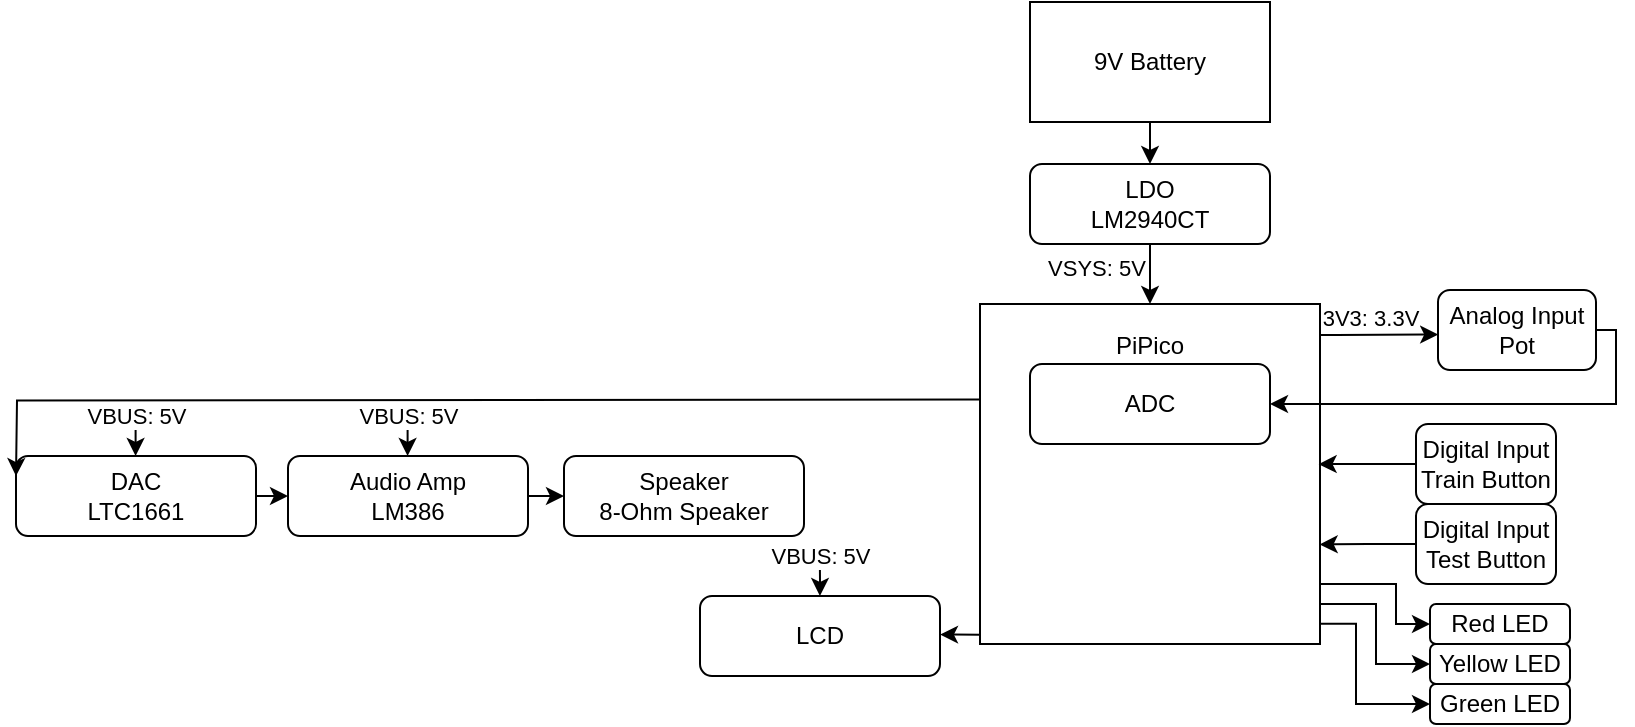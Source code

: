 <mxfile version="24.2.1" type="device">
  <diagram id="C5RBs43oDa-KdzZeNtuy" name="Page-1">
    <mxGraphModel dx="1243" dy="608" grid="1" gridSize="10" guides="1" tooltips="1" connect="1" arrows="1" fold="1" page="1" pageScale="1" pageWidth="827" pageHeight="1169" math="0" shadow="0">
      <root>
        <mxCell id="WIyWlLk6GJQsqaUBKTNV-0" />
        <mxCell id="WIyWlLk6GJQsqaUBKTNV-1" parent="WIyWlLk6GJQsqaUBKTNV-0" />
        <mxCell id="nJKY02e4JwngIPeF-dUT-49" style="edgeStyle=orthogonalEdgeStyle;rounded=0;orthogonalLoop=1;jettySize=auto;html=1;exitX=1;exitY=0.5;exitDx=0;exitDy=0;entryX=0;entryY=0.5;entryDx=0;entryDy=0;" parent="WIyWlLk6GJQsqaUBKTNV-1" source="WIyWlLk6GJQsqaUBKTNV-7" target="nJKY02e4JwngIPeF-dUT-2" edge="1">
          <mxGeometry relative="1" as="geometry" />
        </mxCell>
        <mxCell id="WIyWlLk6GJQsqaUBKTNV-7" value="DAC&lt;div&gt;LTC1661&lt;/div&gt;" style="rounded=1;whiteSpace=wrap;html=1;fontSize=12;glass=0;strokeWidth=1;shadow=0;" parent="WIyWlLk6GJQsqaUBKTNV-1" vertex="1">
          <mxGeometry x="20" y="466" width="120" height="40" as="geometry" />
        </mxCell>
        <mxCell id="nJKY02e4JwngIPeF-dUT-23" style="edgeStyle=orthogonalEdgeStyle;rounded=0;orthogonalLoop=1;jettySize=auto;html=1;exitX=0;exitY=0.34;exitDx=0;exitDy=0;entryX=0;entryY=0.5;entryDx=0;entryDy=0;exitPerimeter=0;" parent="WIyWlLk6GJQsqaUBKTNV-1" edge="1">
          <mxGeometry relative="1" as="geometry">
            <mxPoint x="502" y="437.8" as="sourcePoint" />
            <mxPoint x="20" y="476.0" as="targetPoint" />
          </mxGeometry>
        </mxCell>
        <mxCell id="nJKY02e4JwngIPeF-dUT-1" value="PiPico&lt;div&gt;&lt;br&gt;&lt;/div&gt;&lt;div&gt;&lt;br&gt;&lt;/div&gt;&lt;div&gt;&lt;br&gt;&lt;/div&gt;&lt;div&gt;&lt;br&gt;&lt;/div&gt;&lt;div&gt;&lt;br&gt;&lt;/div&gt;&lt;div&gt;&lt;br&gt;&lt;/div&gt;&lt;div&gt;&lt;br&gt;&lt;/div&gt;&lt;div&gt;&lt;br&gt;&lt;/div&gt;&lt;div&gt;&lt;br&gt;&lt;/div&gt;" style="whiteSpace=wrap;html=1;aspect=fixed;" parent="WIyWlLk6GJQsqaUBKTNV-1" vertex="1">
          <mxGeometry x="502" y="390" width="170" height="170" as="geometry" />
        </mxCell>
        <mxCell id="nJKY02e4JwngIPeF-dUT-51" style="edgeStyle=orthogonalEdgeStyle;rounded=0;orthogonalLoop=1;jettySize=auto;html=1;exitX=1;exitY=0.5;exitDx=0;exitDy=0;entryX=0;entryY=0.5;entryDx=0;entryDy=0;" parent="WIyWlLk6GJQsqaUBKTNV-1" source="nJKY02e4JwngIPeF-dUT-2" target="nJKY02e4JwngIPeF-dUT-20" edge="1">
          <mxGeometry relative="1" as="geometry" />
        </mxCell>
        <mxCell id="nJKY02e4JwngIPeF-dUT-2" value="Audio Amp&lt;div&gt;LM386&lt;/div&gt;" style="rounded=1;whiteSpace=wrap;html=1;fontSize=12;glass=0;strokeWidth=1;shadow=0;" parent="WIyWlLk6GJQsqaUBKTNV-1" vertex="1">
          <mxGeometry x="156" y="466" width="120" height="40" as="geometry" />
        </mxCell>
        <mxCell id="nJKY02e4JwngIPeF-dUT-6" value="ADC" style="rounded=1;whiteSpace=wrap;html=1;fontSize=12;glass=0;strokeWidth=1;shadow=0;" parent="WIyWlLk6GJQsqaUBKTNV-1" vertex="1">
          <mxGeometry x="527" y="420" width="120" height="40" as="geometry" />
        </mxCell>
        <mxCell id="nJKY02e4JwngIPeF-dUT-13" value="Red LED" style="rounded=1;whiteSpace=wrap;html=1;fontSize=12;glass=0;strokeWidth=1;shadow=0;" parent="WIyWlLk6GJQsqaUBKTNV-1" vertex="1">
          <mxGeometry x="727" y="540" width="70" height="20" as="geometry" />
        </mxCell>
        <mxCell id="nJKY02e4JwngIPeF-dUT-14" value="Yellow LED" style="rounded=1;whiteSpace=wrap;html=1;fontSize=12;glass=0;strokeWidth=1;shadow=0;" parent="WIyWlLk6GJQsqaUBKTNV-1" vertex="1">
          <mxGeometry x="727" y="560" width="70" height="20" as="geometry" />
        </mxCell>
        <mxCell id="nJKY02e4JwngIPeF-dUT-15" value="Green LED" style="rounded=1;whiteSpace=wrap;html=1;fontSize=12;glass=0;strokeWidth=1;shadow=0;" parent="WIyWlLk6GJQsqaUBKTNV-1" vertex="1">
          <mxGeometry x="727" y="580" width="70" height="20" as="geometry" />
        </mxCell>
        <mxCell id="nJKY02e4JwngIPeF-dUT-20" value="Speaker&lt;div&gt;8-Ohm Speaker&lt;/div&gt;" style="rounded=1;whiteSpace=wrap;html=1;fontSize=12;glass=0;strokeWidth=1;shadow=0;" parent="WIyWlLk6GJQsqaUBKTNV-1" vertex="1">
          <mxGeometry x="294" y="466" width="120" height="40" as="geometry" />
        </mxCell>
        <mxCell id="nJKY02e4JwngIPeF-dUT-29" style="edgeStyle=orthogonalEdgeStyle;rounded=0;orthogonalLoop=1;jettySize=auto;html=1;exitX=1;exitY=0.5;exitDx=0;exitDy=0;entryX=0;entryY=0.5;entryDx=0;entryDy=0;" parent="WIyWlLk6GJQsqaUBKTNV-1" target="nJKY02e4JwngIPeF-dUT-13" edge="1">
          <mxGeometry relative="1" as="geometry">
            <mxPoint x="672" y="508.9" as="sourcePoint" />
            <mxPoint x="727" y="549" as="targetPoint" />
            <Array as="points">
              <mxPoint x="672" y="530" />
              <mxPoint x="710" y="530" />
              <mxPoint x="710" y="550" />
            </Array>
          </mxGeometry>
        </mxCell>
        <mxCell id="nJKY02e4JwngIPeF-dUT-30" style="edgeStyle=orthogonalEdgeStyle;rounded=0;orthogonalLoop=1;jettySize=auto;html=1;exitX=1;exitY=0.5;exitDx=0;exitDy=0;entryX=0;entryY=0.5;entryDx=0;entryDy=0;" parent="WIyWlLk6GJQsqaUBKTNV-1" target="nJKY02e4JwngIPeF-dUT-14" edge="1">
          <mxGeometry relative="1" as="geometry">
            <mxPoint x="672" y="529.9" as="sourcePoint" />
            <mxPoint x="692" y="529.9" as="targetPoint" />
            <Array as="points">
              <mxPoint x="672" y="540" />
              <mxPoint x="700" y="540" />
              <mxPoint x="700" y="570" />
            </Array>
          </mxGeometry>
        </mxCell>
        <mxCell id="nJKY02e4JwngIPeF-dUT-31" style="edgeStyle=orthogonalEdgeStyle;rounded=0;orthogonalLoop=1;jettySize=auto;html=1;exitX=1;exitY=0.5;exitDx=0;exitDy=0;entryX=0;entryY=0.5;entryDx=0;entryDy=0;" parent="WIyWlLk6GJQsqaUBKTNV-1" edge="1">
          <mxGeometry relative="1" as="geometry">
            <mxPoint x="672" y="549.9" as="sourcePoint" />
            <mxPoint x="727" y="590" as="targetPoint" />
            <Array as="points">
              <mxPoint x="690" y="550" />
              <mxPoint x="690" y="590" />
            </Array>
          </mxGeometry>
        </mxCell>
        <mxCell id="KX2RfCtQ7yN-ATfajkNe-5" style="edgeStyle=orthogonalEdgeStyle;rounded=0;orthogonalLoop=1;jettySize=auto;html=1;exitX=1;exitY=0.5;exitDx=0;exitDy=0;entryX=1;entryY=0.5;entryDx=0;entryDy=0;" edge="1" parent="WIyWlLk6GJQsqaUBKTNV-1" source="nJKY02e4JwngIPeF-dUT-35" target="nJKY02e4JwngIPeF-dUT-6">
          <mxGeometry relative="1" as="geometry">
            <Array as="points">
              <mxPoint x="820" y="403" />
              <mxPoint x="820" y="440" />
            </Array>
          </mxGeometry>
        </mxCell>
        <mxCell id="nJKY02e4JwngIPeF-dUT-35" value="&lt;div&gt;Analog Input&lt;/div&gt;Pot" style="rounded=1;whiteSpace=wrap;html=1;fontSize=12;glass=0;strokeWidth=1;shadow=0;" parent="WIyWlLk6GJQsqaUBKTNV-1" vertex="1">
          <mxGeometry x="731" y="383" width="79" height="40" as="geometry" />
        </mxCell>
        <mxCell id="nJKY02e4JwngIPeF-dUT-42" style="edgeStyle=orthogonalEdgeStyle;rounded=0;orthogonalLoop=1;jettySize=auto;html=1;entryX=0.5;entryY=0;entryDx=0;entryDy=0;" parent="WIyWlLk6GJQsqaUBKTNV-1" source="nJKY02e4JwngIPeF-dUT-37" target="nJKY02e4JwngIPeF-dUT-38" edge="1">
          <mxGeometry relative="1" as="geometry" />
        </mxCell>
        <mxCell id="nJKY02e4JwngIPeF-dUT-37" value="9V Battery" style="rounded=0;whiteSpace=wrap;html=1;" parent="WIyWlLk6GJQsqaUBKTNV-1" vertex="1">
          <mxGeometry x="527" y="239" width="120" height="60" as="geometry" />
        </mxCell>
        <mxCell id="nJKY02e4JwngIPeF-dUT-43" style="edgeStyle=orthogonalEdgeStyle;rounded=0;orthogonalLoop=1;jettySize=auto;html=1;exitX=0.5;exitY=1;exitDx=0;exitDy=0;entryX=0.5;entryY=0;entryDx=0;entryDy=0;" parent="WIyWlLk6GJQsqaUBKTNV-1" source="nJKY02e4JwngIPeF-dUT-38" target="nJKY02e4JwngIPeF-dUT-1" edge="1">
          <mxGeometry relative="1" as="geometry" />
        </mxCell>
        <mxCell id="nJKY02e4JwngIPeF-dUT-66" value="VSYS: 5V" style="edgeLabel;html=1;align=center;verticalAlign=middle;resizable=0;points=[];" parent="nJKY02e4JwngIPeF-dUT-43" vertex="1" connectable="0">
          <mxGeometry x="-0.238" relative="1" as="geometry">
            <mxPoint x="-27" as="offset" />
          </mxGeometry>
        </mxCell>
        <mxCell id="nJKY02e4JwngIPeF-dUT-38" value="LDO&lt;div&gt;LM2940CT&lt;/div&gt;" style="rounded=1;whiteSpace=wrap;html=1;fontSize=12;glass=0;strokeWidth=1;shadow=0;" parent="WIyWlLk6GJQsqaUBKTNV-1" vertex="1">
          <mxGeometry x="527" y="320" width="120" height="40" as="geometry" />
        </mxCell>
        <mxCell id="nJKY02e4JwngIPeF-dUT-56" style="edgeStyle=orthogonalEdgeStyle;rounded=0;orthogonalLoop=1;jettySize=auto;html=1;entryX=0.001;entryY=0.556;entryDx=0;entryDy=0;entryPerimeter=0;exitX=0.999;exitY=0.091;exitDx=0;exitDy=0;exitPerimeter=0;" parent="WIyWlLk6GJQsqaUBKTNV-1" target="nJKY02e4JwngIPeF-dUT-35" edge="1" source="nJKY02e4JwngIPeF-dUT-1">
          <mxGeometry relative="1" as="geometry">
            <mxPoint x="680" y="410" as="sourcePoint" />
            <mxPoint x="816.57" y="368.11" as="targetPoint" />
            <Array as="points">
              <mxPoint x="680" y="406" />
            </Array>
          </mxGeometry>
        </mxCell>
        <mxCell id="nJKY02e4JwngIPeF-dUT-72" value="3V3: 3.3V" style="edgeLabel;html=1;align=center;verticalAlign=middle;resizable=0;points=[];" parent="WIyWlLk6GJQsqaUBKTNV-1" vertex="1" connectable="0">
          <mxGeometry x="700" y="396" as="geometry">
            <mxPoint x="-3" y="1" as="offset" />
          </mxGeometry>
        </mxCell>
        <mxCell id="nJKY02e4JwngIPeF-dUT-76" style="edgeStyle=orthogonalEdgeStyle;rounded=0;orthogonalLoop=1;jettySize=auto;html=1;exitX=0.5;exitY=1;exitDx=0;exitDy=0;entryX=0.5;entryY=0;entryDx=0;entryDy=0;" parent="WIyWlLk6GJQsqaUBKTNV-1" edge="1">
          <mxGeometry relative="1" as="geometry">
            <mxPoint x="79.8" y="453" as="sourcePoint" />
            <mxPoint x="79.8" y="466" as="targetPoint" />
            <Array as="points">
              <mxPoint x="79.8" y="458" />
              <mxPoint x="79.8" y="458" />
            </Array>
          </mxGeometry>
        </mxCell>
        <mxCell id="nJKY02e4JwngIPeF-dUT-77" value="VBUS: 5V" style="edgeLabel;html=1;align=center;verticalAlign=middle;resizable=0;points=[];" parent="nJKY02e4JwngIPeF-dUT-76" vertex="1" connectable="0">
          <mxGeometry x="-0.747" relative="1" as="geometry">
            <mxPoint y="-9" as="offset" />
          </mxGeometry>
        </mxCell>
        <mxCell id="nJKY02e4JwngIPeF-dUT-78" style="edgeStyle=orthogonalEdgeStyle;rounded=0;orthogonalLoop=1;jettySize=auto;html=1;exitX=0.5;exitY=1;exitDx=0;exitDy=0;entryX=0.5;entryY=0;entryDx=0;entryDy=0;" parent="WIyWlLk6GJQsqaUBKTNV-1" edge="1">
          <mxGeometry relative="1" as="geometry">
            <mxPoint x="215.8" y="453" as="sourcePoint" />
            <mxPoint x="215.8" y="466" as="targetPoint" />
            <Array as="points">
              <mxPoint x="215.8" y="458" />
              <mxPoint x="215.8" y="458" />
            </Array>
          </mxGeometry>
        </mxCell>
        <mxCell id="nJKY02e4JwngIPeF-dUT-79" value="VBUS: 5V" style="edgeLabel;html=1;align=center;verticalAlign=middle;resizable=0;points=[];" parent="nJKY02e4JwngIPeF-dUT-78" vertex="1" connectable="0">
          <mxGeometry x="-0.747" relative="1" as="geometry">
            <mxPoint y="-9" as="offset" />
          </mxGeometry>
        </mxCell>
        <mxCell id="KX2RfCtQ7yN-ATfajkNe-6" value="Digital Input&lt;div&gt;Train Button&lt;/div&gt;" style="rounded=1;whiteSpace=wrap;html=1;fontSize=12;glass=0;strokeWidth=1;shadow=0;" vertex="1" parent="WIyWlLk6GJQsqaUBKTNV-1">
          <mxGeometry x="720" y="450" width="70" height="40" as="geometry" />
        </mxCell>
        <mxCell id="KX2RfCtQ7yN-ATfajkNe-7" value="Digital Input&lt;div&gt;Test Button&lt;/div&gt;" style="rounded=1;whiteSpace=wrap;html=1;fontSize=12;glass=0;strokeWidth=1;shadow=0;" vertex="1" parent="WIyWlLk6GJQsqaUBKTNV-1">
          <mxGeometry x="720" y="490" width="70" height="40" as="geometry" />
        </mxCell>
        <mxCell id="KX2RfCtQ7yN-ATfajkNe-9" style="edgeStyle=orthogonalEdgeStyle;rounded=0;orthogonalLoop=1;jettySize=auto;html=1;entryX=0.996;entryY=0.471;entryDx=0;entryDy=0;entryPerimeter=0;" edge="1" parent="WIyWlLk6GJQsqaUBKTNV-1" source="KX2RfCtQ7yN-ATfajkNe-6" target="nJKY02e4JwngIPeF-dUT-1">
          <mxGeometry relative="1" as="geometry" />
        </mxCell>
        <mxCell id="KX2RfCtQ7yN-ATfajkNe-10" style="edgeStyle=orthogonalEdgeStyle;rounded=0;orthogonalLoop=1;jettySize=auto;html=1;entryX=0.999;entryY=0.707;entryDx=0;entryDy=0;entryPerimeter=0;" edge="1" parent="WIyWlLk6GJQsqaUBKTNV-1" source="KX2RfCtQ7yN-ATfajkNe-7" target="nJKY02e4JwngIPeF-dUT-1">
          <mxGeometry relative="1" as="geometry" />
        </mxCell>
        <mxCell id="KX2RfCtQ7yN-ATfajkNe-11" value="LCD" style="rounded=1;whiteSpace=wrap;html=1;fontSize=12;glass=0;strokeWidth=1;shadow=0;" vertex="1" parent="WIyWlLk6GJQsqaUBKTNV-1">
          <mxGeometry x="362" y="536" width="120" height="40" as="geometry" />
        </mxCell>
        <mxCell id="KX2RfCtQ7yN-ATfajkNe-14" style="edgeStyle=orthogonalEdgeStyle;rounded=0;orthogonalLoop=1;jettySize=auto;html=1;exitX=0.5;exitY=1;exitDx=0;exitDy=0;entryX=0.5;entryY=0;entryDx=0;entryDy=0;" edge="1" parent="WIyWlLk6GJQsqaUBKTNV-1">
          <mxGeometry relative="1" as="geometry">
            <mxPoint x="421.96" y="523" as="sourcePoint" />
            <mxPoint x="421.96" y="536" as="targetPoint" />
            <Array as="points">
              <mxPoint x="421.96" y="528" />
              <mxPoint x="421.96" y="528" />
            </Array>
          </mxGeometry>
        </mxCell>
        <mxCell id="KX2RfCtQ7yN-ATfajkNe-15" value="VBUS: 5V" style="edgeLabel;html=1;align=center;verticalAlign=middle;resizable=0;points=[];" vertex="1" connectable="0" parent="KX2RfCtQ7yN-ATfajkNe-14">
          <mxGeometry x="-0.747" relative="1" as="geometry">
            <mxPoint y="-9" as="offset" />
          </mxGeometry>
        </mxCell>
        <mxCell id="KX2RfCtQ7yN-ATfajkNe-16" style="edgeStyle=orthogonalEdgeStyle;rounded=0;orthogonalLoop=1;jettySize=auto;html=1;exitX=0;exitY=0.25;exitDx=0;exitDy=0;entryX=1;entryY=0.5;entryDx=0;entryDy=0;" edge="1" parent="WIyWlLk6GJQsqaUBKTNV-1">
          <mxGeometry relative="1" as="geometry">
            <mxPoint x="482" y="555" as="targetPoint" />
            <mxPoint x="502" y="555.33" as="sourcePoint" />
          </mxGeometry>
        </mxCell>
      </root>
    </mxGraphModel>
  </diagram>
</mxfile>
